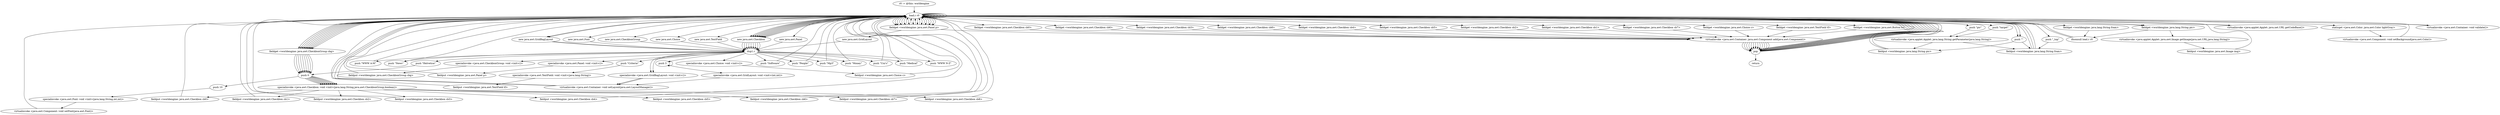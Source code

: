 digraph "" {
    "r0 := @this: worldengine"
    "load.r r0"
    "r0 := @this: worldengine"->"load.r r0";
    "new java.awt.GridBagLayout"
    "load.r r0"->"new java.awt.GridBagLayout";
    "dup1.r"
    "new java.awt.GridBagLayout"->"dup1.r";
    "specialinvoke <java.awt.GridBagLayout: void <init>()>"
    "dup1.r"->"specialinvoke <java.awt.GridBagLayout: void <init>()>";
    "virtualinvoke <java.awt.Container: void setLayout(java.awt.LayoutManager)>"
    "specialinvoke <java.awt.GridBagLayout: void <init>()>"->"virtualinvoke <java.awt.Container: void setLayout(java.awt.LayoutManager)>";
    "virtualinvoke <java.awt.Container: void setLayout(java.awt.LayoutManager)>"->"load.r r0";
    "new java.awt.Font"
    "load.r r0"->"new java.awt.Font";
    "new java.awt.Font"->"dup1.r";
    "push \"Helvetica\""
    "dup1.r"->"push \"Helvetica\"";
    "push 0"
    "push \"Helvetica\""->"push 0";
    "push 10"
    "push 0"->"push 10";
    "specialinvoke <java.awt.Font: void <init>(java.lang.String,int,int)>"
    "push 10"->"specialinvoke <java.awt.Font: void <init>(java.lang.String,int,int)>";
    "virtualinvoke <java.awt.Component: void setFont(java.awt.Font)>"
    "specialinvoke <java.awt.Font: void <init>(java.lang.String,int,int)>"->"virtualinvoke <java.awt.Component: void setFont(java.awt.Font)>";
    "virtualinvoke <java.awt.Component: void setFont(java.awt.Font)>"->"load.r r0";
    "new java.awt.CheckboxGroup"
    "load.r r0"->"new java.awt.CheckboxGroup";
    "new java.awt.CheckboxGroup"->"dup1.r";
    "specialinvoke <java.awt.CheckboxGroup: void <init>()>"
    "dup1.r"->"specialinvoke <java.awt.CheckboxGroup: void <init>()>";
    "fieldput <worldengine: java.awt.CheckboxGroup cbg>"
    "specialinvoke <java.awt.CheckboxGroup: void <init>()>"->"fieldput <worldengine: java.awt.CheckboxGroup cbg>";
    "fieldput <worldengine: java.awt.CheckboxGroup cbg>"->"load.r r0";
    "new java.awt.Choice"
    "load.r r0"->"new java.awt.Choice";
    "new java.awt.Choice"->"dup1.r";
    "specialinvoke <java.awt.Choice: void <init>()>"
    "dup1.r"->"specialinvoke <java.awt.Choice: void <init>()>";
    "fieldput <worldengine: java.awt.Choice c>"
    "specialinvoke <java.awt.Choice: void <init>()>"->"fieldput <worldengine: java.awt.Choice c>";
    "fieldput <worldengine: java.awt.Choice c>"->"load.r r0";
    "load.r r0"->"load.r r0";
    "push \"pic\""
    "load.r r0"->"push \"pic\"";
    "virtualinvoke <java.applet.Applet: java.lang.String getParameter(java.lang.String)>"
    "push \"pic\""->"virtualinvoke <java.applet.Applet: java.lang.String getParameter(java.lang.String)>";
    "fieldput <worldengine: java.lang.String pic>"
    "virtualinvoke <java.applet.Applet: java.lang.String getParameter(java.lang.String)>"->"fieldput <worldengine: java.lang.String pic>";
    "fieldput <worldengine: java.lang.String pic>"->"load.r r0";
    "fieldget <worldengine: java.lang.String pic>"
    "load.r r0"->"fieldget <worldengine: java.lang.String pic>";
    "ifnonnull load.r r0"
    "fieldget <worldengine: java.lang.String pic>"->"ifnonnull load.r r0";
    "ifnonnull load.r r0"->"load.r r0";
    "push \"\""
    "load.r r0"->"push \"\"";
    "push \"\""->"fieldput <worldengine: java.lang.String pic>";
    "fieldput <worldengine: java.lang.String pic>"->"load.r r0";
    "new java.awt.TextField"
    "load.r r0"->"new java.awt.TextField";
    "new java.awt.TextField"->"dup1.r";
    "push \"Criteria\""
    "dup1.r"->"push \"Criteria\"";
    "specialinvoke <java.awt.TextField: void <init>(java.lang.String)>"
    "push \"Criteria\""->"specialinvoke <java.awt.TextField: void <init>(java.lang.String)>";
    "fieldput <worldengine: java.awt.TextField tf>"
    "specialinvoke <java.awt.TextField: void <init>(java.lang.String)>"->"fieldput <worldengine: java.awt.TextField tf>";
    "fieldput <worldengine: java.awt.TextField tf>"->"load.r r0";
    "load.r r0"->"load.r r0";
    "load.r r0"->"load.r r0";
    "virtualinvoke <java.applet.Applet: java.net.URL getCodeBase()>"
    "load.r r0"->"virtualinvoke <java.applet.Applet: java.net.URL getCodeBase()>";
    "virtualinvoke <java.applet.Applet: java.net.URL getCodeBase()>"->"load.r r0";
    "load.r r0"->"fieldget <worldengine: java.lang.String pic>";
    "virtualinvoke <java.applet.Applet: java.awt.Image getImage(java.net.URL,java.lang.String)>"
    "fieldget <worldengine: java.lang.String pic>"->"virtualinvoke <java.applet.Applet: java.awt.Image getImage(java.net.URL,java.lang.String)>";
    "fieldput <worldengine: java.awt.Image img>"
    "virtualinvoke <java.applet.Applet: java.awt.Image getImage(java.net.URL,java.lang.String)>"->"fieldput <worldengine: java.awt.Image img>";
    "fieldput <worldengine: java.awt.Image img>"->"load.r r0";
    "load.r r0"->"push \"\"";
    "fieldput <worldengine: java.lang.String fram>"
    "push \"\""->"fieldput <worldengine: java.lang.String fram>";
    "fieldput <worldengine: java.lang.String fram>"->"load.r r0";
    "load.r r0"->"load.r r0";
    "push \"target\""
    "load.r r0"->"push \"target\"";
    "push \"target\""->"virtualinvoke <java.applet.Applet: java.lang.String getParameter(java.lang.String)>";
    "virtualinvoke <java.applet.Applet: java.lang.String getParameter(java.lang.String)>"->"fieldput <worldengine: java.lang.String fram>";
    "fieldput <worldengine: java.lang.String fram>"->"load.r r0";
    "fieldget <worldengine: java.lang.String fram>"
    "load.r r0"->"fieldget <worldengine: java.lang.String fram>";
    "fieldget <worldengine: java.lang.String fram>"->"ifnonnull load.r r0";
    "ifnonnull load.r r0"->"load.r r0";
    "push \"_top\""
    "load.r r0"->"push \"_top\"";
    "push \"_top\""->"fieldput <worldengine: java.lang.String fram>";
    "fieldput <worldengine: java.lang.String fram>"->"load.r r0";
    "staticget <java.awt.Color: java.awt.Color lightGray>"
    "load.r r0"->"staticget <java.awt.Color: java.awt.Color lightGray>";
    "virtualinvoke <java.awt.Component: void setBackground(java.awt.Color)>"
    "staticget <java.awt.Color: java.awt.Color lightGray>"->"virtualinvoke <java.awt.Component: void setBackground(java.awt.Color)>";
    "virtualinvoke <java.awt.Component: void setBackground(java.awt.Color)>"->"load.r r0";
    "new java.awt.Checkbox"
    "load.r r0"->"new java.awt.Checkbox";
    "new java.awt.Checkbox"->"dup1.r";
    "push \"WWW A-M\""
    "dup1.r"->"push \"WWW A-M\"";
    "push \"WWW A-M\""->"load.r r0";
    "fieldget <worldengine: java.awt.CheckboxGroup cbg>"
    "load.r r0"->"fieldget <worldengine: java.awt.CheckboxGroup cbg>";
    "fieldget <worldengine: java.awt.CheckboxGroup cbg>"->"push 0";
    "specialinvoke <java.awt.Checkbox: void <init>(java.lang.String,java.awt.CheckboxGroup,boolean)>"
    "push 0"->"specialinvoke <java.awt.Checkbox: void <init>(java.lang.String,java.awt.CheckboxGroup,boolean)>";
    "fieldput <worldengine: java.awt.Checkbox cb0>"
    "specialinvoke <java.awt.Checkbox: void <init>(java.lang.String,java.awt.CheckboxGroup,boolean)>"->"fieldput <worldengine: java.awt.Checkbox cb0>";
    "fieldput <worldengine: java.awt.Checkbox cb0>"->"load.r r0";
    "load.r r0"->"new java.awt.Checkbox";
    "new java.awt.Checkbox"->"dup1.r";
    "push \"News\""
    "dup1.r"->"push \"News\"";
    "push \"News\""->"load.r r0";
    "load.r r0"->"fieldget <worldengine: java.awt.CheckboxGroup cbg>";
    "fieldget <worldengine: java.awt.CheckboxGroup cbg>"->"push 0";
    "push 0"->"specialinvoke <java.awt.Checkbox: void <init>(java.lang.String,java.awt.CheckboxGroup,boolean)>";
    "fieldput <worldengine: java.awt.Checkbox cb1>"
    "specialinvoke <java.awt.Checkbox: void <init>(java.lang.String,java.awt.CheckboxGroup,boolean)>"->"fieldput <worldengine: java.awt.Checkbox cb1>";
    "fieldput <worldengine: java.awt.Checkbox cb1>"->"load.r r0";
    "load.r r0"->"new java.awt.Checkbox";
    "new java.awt.Checkbox"->"dup1.r";
    "push \"Software\""
    "dup1.r"->"push \"Software\"";
    "push \"Software\""->"load.r r0";
    "load.r r0"->"fieldget <worldengine: java.awt.CheckboxGroup cbg>";
    "fieldget <worldengine: java.awt.CheckboxGroup cbg>"->"push 0";
    "push 0"->"specialinvoke <java.awt.Checkbox: void <init>(java.lang.String,java.awt.CheckboxGroup,boolean)>";
    "fieldput <worldengine: java.awt.Checkbox cb2>"
    "specialinvoke <java.awt.Checkbox: void <init>(java.lang.String,java.awt.CheckboxGroup,boolean)>"->"fieldput <worldengine: java.awt.Checkbox cb2>";
    "fieldput <worldengine: java.awt.Checkbox cb2>"->"load.r r0";
    "load.r r0"->"new java.awt.Checkbox";
    "new java.awt.Checkbox"->"dup1.r";
    "push \"People\""
    "dup1.r"->"push \"People\"";
    "push \"People\""->"load.r r0";
    "load.r r0"->"fieldget <worldengine: java.awt.CheckboxGroup cbg>";
    "fieldget <worldengine: java.awt.CheckboxGroup cbg>"->"push 0";
    "push 0"->"specialinvoke <java.awt.Checkbox: void <init>(java.lang.String,java.awt.CheckboxGroup,boolean)>";
    "fieldput <worldengine: java.awt.Checkbox cb3>"
    "specialinvoke <java.awt.Checkbox: void <init>(java.lang.String,java.awt.CheckboxGroup,boolean)>"->"fieldput <worldengine: java.awt.Checkbox cb3>";
    "fieldput <worldengine: java.awt.Checkbox cb3>"->"load.r r0";
    "load.r r0"->"new java.awt.Checkbox";
    "new java.awt.Checkbox"->"dup1.r";
    "push \"Mp3\""
    "dup1.r"->"push \"Mp3\"";
    "push \"Mp3\""->"load.r r0";
    "load.r r0"->"fieldget <worldengine: java.awt.CheckboxGroup cbg>";
    "fieldget <worldengine: java.awt.CheckboxGroup cbg>"->"push 0";
    "push 0"->"specialinvoke <java.awt.Checkbox: void <init>(java.lang.String,java.awt.CheckboxGroup,boolean)>";
    "fieldput <worldengine: java.awt.Checkbox cb4>"
    "specialinvoke <java.awt.Checkbox: void <init>(java.lang.String,java.awt.CheckboxGroup,boolean)>"->"fieldput <worldengine: java.awt.Checkbox cb4>";
    "fieldput <worldengine: java.awt.Checkbox cb4>"->"load.r r0";
    "load.r r0"->"new java.awt.Checkbox";
    "new java.awt.Checkbox"->"dup1.r";
    "push \"Money\""
    "dup1.r"->"push \"Money\"";
    "push \"Money\""->"load.r r0";
    "load.r r0"->"fieldget <worldengine: java.awt.CheckboxGroup cbg>";
    "fieldget <worldengine: java.awt.CheckboxGroup cbg>"->"push 0";
    "push 0"->"specialinvoke <java.awt.Checkbox: void <init>(java.lang.String,java.awt.CheckboxGroup,boolean)>";
    "fieldput <worldengine: java.awt.Checkbox cb5>"
    "specialinvoke <java.awt.Checkbox: void <init>(java.lang.String,java.awt.CheckboxGroup,boolean)>"->"fieldput <worldengine: java.awt.Checkbox cb5>";
    "fieldput <worldengine: java.awt.Checkbox cb5>"->"load.r r0";
    "load.r r0"->"new java.awt.Checkbox";
    "new java.awt.Checkbox"->"dup1.r";
    "push \"Uni\'s\""
    "dup1.r"->"push \"Uni\'s\"";
    "push \"Uni\'s\""->"load.r r0";
    "load.r r0"->"fieldget <worldengine: java.awt.CheckboxGroup cbg>";
    "fieldget <worldengine: java.awt.CheckboxGroup cbg>"->"push 0";
    "push 0"->"specialinvoke <java.awt.Checkbox: void <init>(java.lang.String,java.awt.CheckboxGroup,boolean)>";
    "fieldput <worldengine: java.awt.Checkbox cb6>"
    "specialinvoke <java.awt.Checkbox: void <init>(java.lang.String,java.awt.CheckboxGroup,boolean)>"->"fieldput <worldengine: java.awt.Checkbox cb6>";
    "fieldput <worldengine: java.awt.Checkbox cb6>"->"load.r r0";
    "load.r r0"->"new java.awt.Checkbox";
    "new java.awt.Checkbox"->"dup1.r";
    "push \"Medical\""
    "dup1.r"->"push \"Medical\"";
    "push \"Medical\""->"load.r r0";
    "load.r r0"->"fieldget <worldengine: java.awt.CheckboxGroup cbg>";
    "fieldget <worldengine: java.awt.CheckboxGroup cbg>"->"push 0";
    "push 0"->"specialinvoke <java.awt.Checkbox: void <init>(java.lang.String,java.awt.CheckboxGroup,boolean)>";
    "fieldput <worldengine: java.awt.Checkbox cb7>"
    "specialinvoke <java.awt.Checkbox: void <init>(java.lang.String,java.awt.CheckboxGroup,boolean)>"->"fieldput <worldengine: java.awt.Checkbox cb7>";
    "fieldput <worldengine: java.awt.Checkbox cb7>"->"load.r r0";
    "load.r r0"->"new java.awt.Checkbox";
    "new java.awt.Checkbox"->"dup1.r";
    "push \"WWW N-Z\""
    "dup1.r"->"push \"WWW N-Z\"";
    "push \"WWW N-Z\""->"load.r r0";
    "load.r r0"->"fieldget <worldengine: java.awt.CheckboxGroup cbg>";
    "fieldget <worldengine: java.awt.CheckboxGroup cbg>"->"push 0";
    "push 0"->"specialinvoke <java.awt.Checkbox: void <init>(java.lang.String,java.awt.CheckboxGroup,boolean)>";
    "fieldput <worldengine: java.awt.Checkbox cb8>"
    "specialinvoke <java.awt.Checkbox: void <init>(java.lang.String,java.awt.CheckboxGroup,boolean)>"->"fieldput <worldengine: java.awt.Checkbox cb8>";
    "fieldput <worldengine: java.awt.Checkbox cb8>"->"load.r r0";
    "new java.awt.Panel"
    "load.r r0"->"new java.awt.Panel";
    "new java.awt.Panel"->"dup1.r";
    "specialinvoke <java.awt.Panel: void <init>()>"
    "dup1.r"->"specialinvoke <java.awt.Panel: void <init>()>";
    "fieldput <worldengine: java.awt.Panel p>"
    "specialinvoke <java.awt.Panel: void <init>()>"->"fieldput <worldengine: java.awt.Panel p>";
    "fieldput <worldengine: java.awt.Panel p>"->"load.r r0";
    "fieldget <worldengine: java.awt.Panel p>"
    "load.r r0"->"fieldget <worldengine: java.awt.Panel p>";
    "new java.awt.GridLayout"
    "fieldget <worldengine: java.awt.Panel p>"->"new java.awt.GridLayout";
    "new java.awt.GridLayout"->"dup1.r";
    "push 3"
    "dup1.r"->"push 3";
    "push 3"->"push 3";
    "specialinvoke <java.awt.GridLayout: void <init>(int,int)>"
    "push 3"->"specialinvoke <java.awt.GridLayout: void <init>(int,int)>";
    "specialinvoke <java.awt.GridLayout: void <init>(int,int)>"->"virtualinvoke <java.awt.Container: void setLayout(java.awt.LayoutManager)>";
    "virtualinvoke <java.awt.Container: void setLayout(java.awt.LayoutManager)>"->"load.r r0";
    "load.r r0"->"fieldget <worldengine: java.awt.Panel p>";
    "fieldget <worldengine: java.awt.Panel p>"->"load.r r0";
    "fieldget <worldengine: java.awt.Checkbox cb0>"
    "load.r r0"->"fieldget <worldengine: java.awt.Checkbox cb0>";
    "virtualinvoke <java.awt.Container: java.awt.Component add(java.awt.Component)>"
    "fieldget <worldengine: java.awt.Checkbox cb0>"->"virtualinvoke <java.awt.Container: java.awt.Component add(java.awt.Component)>";
    "pop"
    "virtualinvoke <java.awt.Container: java.awt.Component add(java.awt.Component)>"->"pop";
    "pop"->"load.r r0";
    "load.r r0"->"fieldget <worldengine: java.awt.Panel p>";
    "fieldget <worldengine: java.awt.Panel p>"->"load.r r0";
    "fieldget <worldengine: java.awt.Checkbox cb6>"
    "load.r r0"->"fieldget <worldengine: java.awt.Checkbox cb6>";
    "fieldget <worldengine: java.awt.Checkbox cb6>"->"virtualinvoke <java.awt.Container: java.awt.Component add(java.awt.Component)>";
    "virtualinvoke <java.awt.Container: java.awt.Component add(java.awt.Component)>"->"pop";
    "pop"->"load.r r0";
    "load.r r0"->"fieldget <worldengine: java.awt.Panel p>";
    "fieldget <worldengine: java.awt.Panel p>"->"load.r r0";
    "fieldget <worldengine: java.awt.Checkbox cb3>"
    "load.r r0"->"fieldget <worldengine: java.awt.Checkbox cb3>";
    "fieldget <worldengine: java.awt.Checkbox cb3>"->"virtualinvoke <java.awt.Container: java.awt.Component add(java.awt.Component)>";
    "virtualinvoke <java.awt.Container: java.awt.Component add(java.awt.Component)>"->"pop";
    "pop"->"load.r r0";
    "load.r r0"->"fieldget <worldengine: java.awt.Panel p>";
    "fieldget <worldengine: java.awt.Panel p>"->"load.r r0";
    "fieldget <worldengine: java.awt.Checkbox cb8>"
    "load.r r0"->"fieldget <worldengine: java.awt.Checkbox cb8>";
    "fieldget <worldengine: java.awt.Checkbox cb8>"->"virtualinvoke <java.awt.Container: java.awt.Component add(java.awt.Component)>";
    "virtualinvoke <java.awt.Container: java.awt.Component add(java.awt.Component)>"->"pop";
    "pop"->"load.r r0";
    "load.r r0"->"fieldget <worldengine: java.awt.Panel p>";
    "fieldget <worldengine: java.awt.Panel p>"->"load.r r0";
    "fieldget <worldengine: java.awt.Checkbox cb4>"
    "load.r r0"->"fieldget <worldengine: java.awt.Checkbox cb4>";
    "fieldget <worldengine: java.awt.Checkbox cb4>"->"virtualinvoke <java.awt.Container: java.awt.Component add(java.awt.Component)>";
    "virtualinvoke <java.awt.Container: java.awt.Component add(java.awt.Component)>"->"pop";
    "pop"->"load.r r0";
    "load.r r0"->"fieldget <worldengine: java.awt.Panel p>";
    "fieldget <worldengine: java.awt.Panel p>"->"load.r r0";
    "fieldget <worldengine: java.awt.Checkbox cb5>"
    "load.r r0"->"fieldget <worldengine: java.awt.Checkbox cb5>";
    "fieldget <worldengine: java.awt.Checkbox cb5>"->"virtualinvoke <java.awt.Container: java.awt.Component add(java.awt.Component)>";
    "virtualinvoke <java.awt.Container: java.awt.Component add(java.awt.Component)>"->"pop";
    "pop"->"load.r r0";
    "load.r r0"->"fieldget <worldengine: java.awt.Panel p>";
    "fieldget <worldengine: java.awt.Panel p>"->"load.r r0";
    "fieldget <worldengine: java.awt.Checkbox cb2>"
    "load.r r0"->"fieldget <worldengine: java.awt.Checkbox cb2>";
    "fieldget <worldengine: java.awt.Checkbox cb2>"->"virtualinvoke <java.awt.Container: java.awt.Component add(java.awt.Component)>";
    "virtualinvoke <java.awt.Container: java.awt.Component add(java.awt.Component)>"->"pop";
    "pop"->"load.r r0";
    "load.r r0"->"fieldget <worldengine: java.awt.Panel p>";
    "fieldget <worldengine: java.awt.Panel p>"->"load.r r0";
    "fieldget <worldengine: java.awt.Checkbox cb1>"
    "load.r r0"->"fieldget <worldengine: java.awt.Checkbox cb1>";
    "fieldget <worldengine: java.awt.Checkbox cb1>"->"virtualinvoke <java.awt.Container: java.awt.Component add(java.awt.Component)>";
    "virtualinvoke <java.awt.Container: java.awt.Component add(java.awt.Component)>"->"pop";
    "pop"->"load.r r0";
    "load.r r0"->"fieldget <worldengine: java.awt.Panel p>";
    "fieldget <worldengine: java.awt.Panel p>"->"load.r r0";
    "fieldget <worldengine: java.awt.Checkbox cb7>"
    "load.r r0"->"fieldget <worldengine: java.awt.Checkbox cb7>";
    "fieldget <worldengine: java.awt.Checkbox cb7>"->"virtualinvoke <java.awt.Container: java.awt.Component add(java.awt.Component)>";
    "virtualinvoke <java.awt.Container: java.awt.Component add(java.awt.Component)>"->"pop";
    "pop"->"load.r r0";
    "load.r r0"->"load.r r0";
    "load.r r0"->"fieldget <worldengine: java.awt.Panel p>";
    "fieldget <worldengine: java.awt.Panel p>"->"virtualinvoke <java.awt.Container: java.awt.Component add(java.awt.Component)>";
    "virtualinvoke <java.awt.Container: java.awt.Component add(java.awt.Component)>"->"pop";
    "pop"->"load.r r0";
    "virtualinvoke <java.awt.Container: void validate()>"
    "load.r r0"->"virtualinvoke <java.awt.Container: void validate()>";
    "virtualinvoke <java.awt.Container: void validate()>"->"load.r r0";
    "load.r r0"->"new java.awt.GridBagLayout";
    "new java.awt.GridBagLayout"->"dup1.r";
    "dup1.r"->"specialinvoke <java.awt.GridBagLayout: void <init>()>";
    "specialinvoke <java.awt.GridBagLayout: void <init>()>"->"virtualinvoke <java.awt.Container: void setLayout(java.awt.LayoutManager)>";
    "virtualinvoke <java.awt.Container: void setLayout(java.awt.LayoutManager)>"->"load.r r0";
    "load.r r0"->"load.r r0";
    "fieldget <worldengine: java.awt.Choice c>"
    "load.r r0"->"fieldget <worldengine: java.awt.Choice c>";
    "fieldget <worldengine: java.awt.Choice c>"->"virtualinvoke <java.awt.Container: java.awt.Component add(java.awt.Component)>";
    "virtualinvoke <java.awt.Container: java.awt.Component add(java.awt.Component)>"->"pop";
    "pop"->"load.r r0";
    "load.r r0"->"load.r r0";
    "fieldget <worldengine: java.awt.TextField tf>"
    "load.r r0"->"fieldget <worldengine: java.awt.TextField tf>";
    "fieldget <worldengine: java.awt.TextField tf>"->"virtualinvoke <java.awt.Container: java.awt.Component add(java.awt.Component)>";
    "virtualinvoke <java.awt.Container: java.awt.Component add(java.awt.Component)>"->"pop";
    "pop"->"load.r r0";
    "load.r r0"->"load.r r0";
    "fieldget <worldengine: java.awt.Button b>"
    "load.r r0"->"fieldget <worldengine: java.awt.Button b>";
    "fieldget <worldengine: java.awt.Button b>"->"virtualinvoke <java.awt.Container: java.awt.Component add(java.awt.Component)>";
    "virtualinvoke <java.awt.Container: java.awt.Component add(java.awt.Component)>"->"pop";
    "return"
    "pop"->"return";
}
